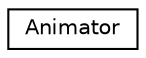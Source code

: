 digraph "Graphical Class Hierarchy"
{
 // LATEX_PDF_SIZE
  edge [fontname="Helvetica",fontsize="10",labelfontname="Helvetica",labelfontsize="10"];
  node [fontname="Helvetica",fontsize="10",shape=record];
  rankdir="LR";
  Node0 [label="Animator",height=0.2,width=0.4,color="black", fillcolor="white", style="filled",URL="$struct_animator.html",tooltip=" "];
}
